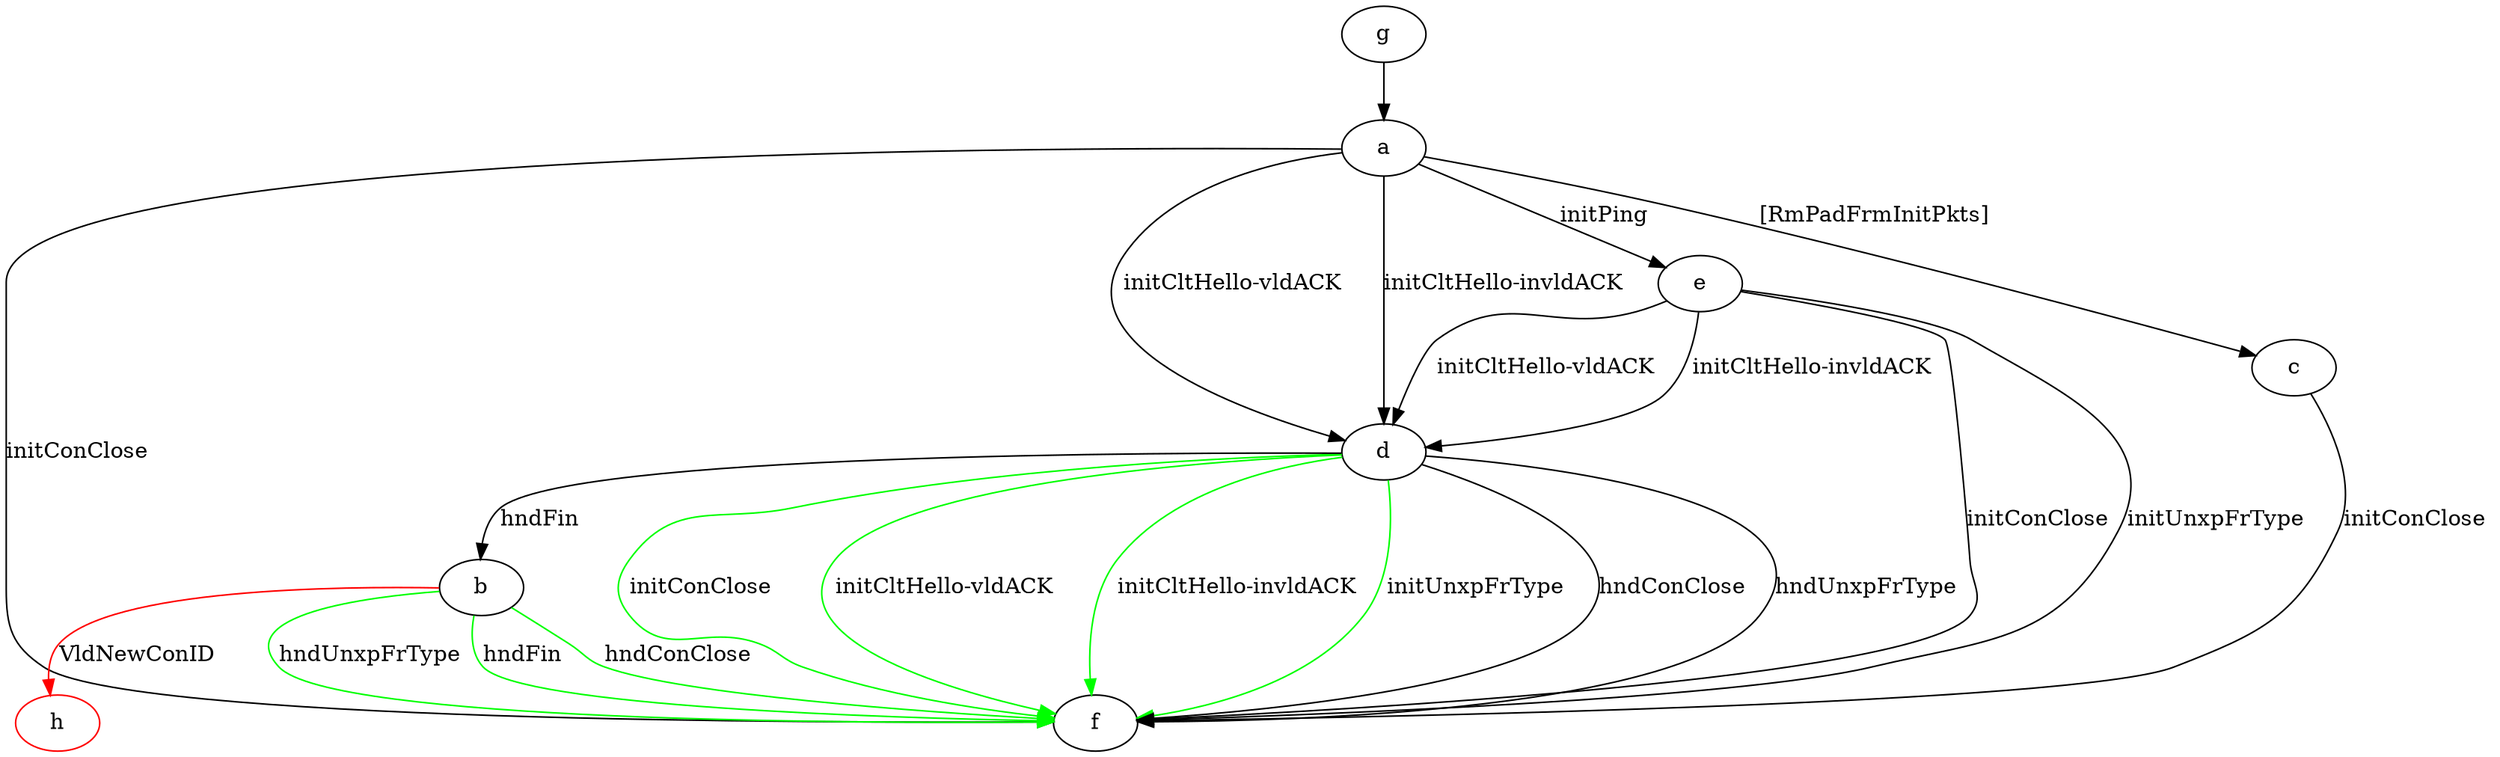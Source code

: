 digraph "" {
	a -> c	[key=0,
		label="[RmPadFrmInitPkts] "];
	a -> d	[key=0,
		label="initCltHello-vldACK "];
	a -> d	[key=1,
		label="initCltHello-invldACK "];
	a -> e	[key=0,
		label="initPing "];
	a -> f	[key=0,
		label="initConClose "];
	b -> f	[key=0,
		color=green,
		label="hndFin "];
	b -> f	[key=1,
		color=green,
		label="hndConClose "];
	b -> f	[key=2,
		color=green,
		label="hndUnxpFrType "];
	h	[color=red];
	b -> h	[key=0,
		color=red,
		label="VldNewConID "];
	c -> f	[key=0,
		label="initConClose "];
	d -> b	[key=0,
		label="hndFin "];
	d -> f	[key=0,
		label="hndConClose "];
	d -> f	[key=1,
		label="hndUnxpFrType "];
	d -> f	[key=2,
		color=green,
		label="initConClose "];
	d -> f	[key=3,
		color=green,
		label="initCltHello-vldACK "];
	d -> f	[key=4,
		color=green,
		label="initCltHello-invldACK "];
	d -> f	[key=5,
		color=green,
		label="initUnxpFrType "];
	e -> d	[key=0,
		label="initCltHello-vldACK "];
	e -> d	[key=1,
		label="initCltHello-invldACK "];
	e -> f	[key=0,
		label="initConClose "];
	e -> f	[key=1,
		label="initUnxpFrType "];
	g -> a	[key=0];
}
